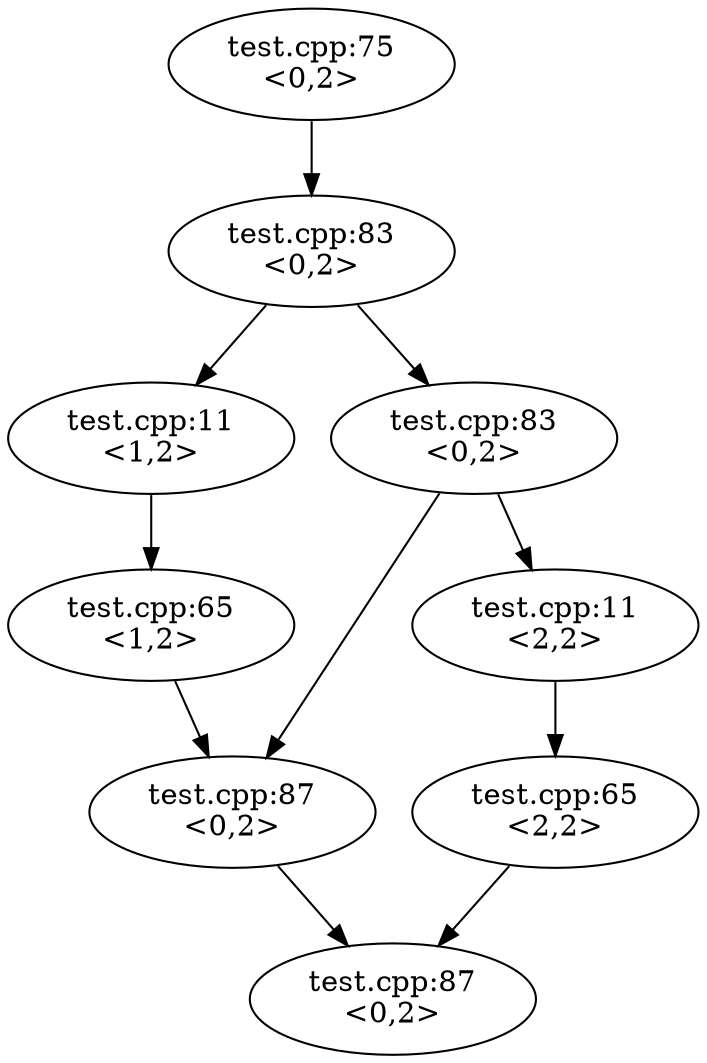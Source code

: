 digraph G {
  n1 -> n2;
  n2 -> n3;
  n2 -> n4;
  n4 -> n5;
  n3 -> n6;
  n4 -> n7;
  n6 -> n7;
  n5 -> n8;
  n7 -> n9;
  n8 -> n9;
  n1 [label="test.cpp:75\n<0,2>"];
  n2 [label="test.cpp:83\n<0,2>"];
  n3 [label="test.cpp:11\n<1,2>"];
  n4 [label="test.cpp:83\n<0,2>"];
  n5 [label="test.cpp:11\n<2,2>"];
  n6 [label="test.cpp:65\n<1,2>"];
  n7 [label="test.cpp:87\n<0,2>"];
  n8 [label="test.cpp:65\n<2,2>"];
  n9 [label="test.cpp:87\n<0,2>"];
}
